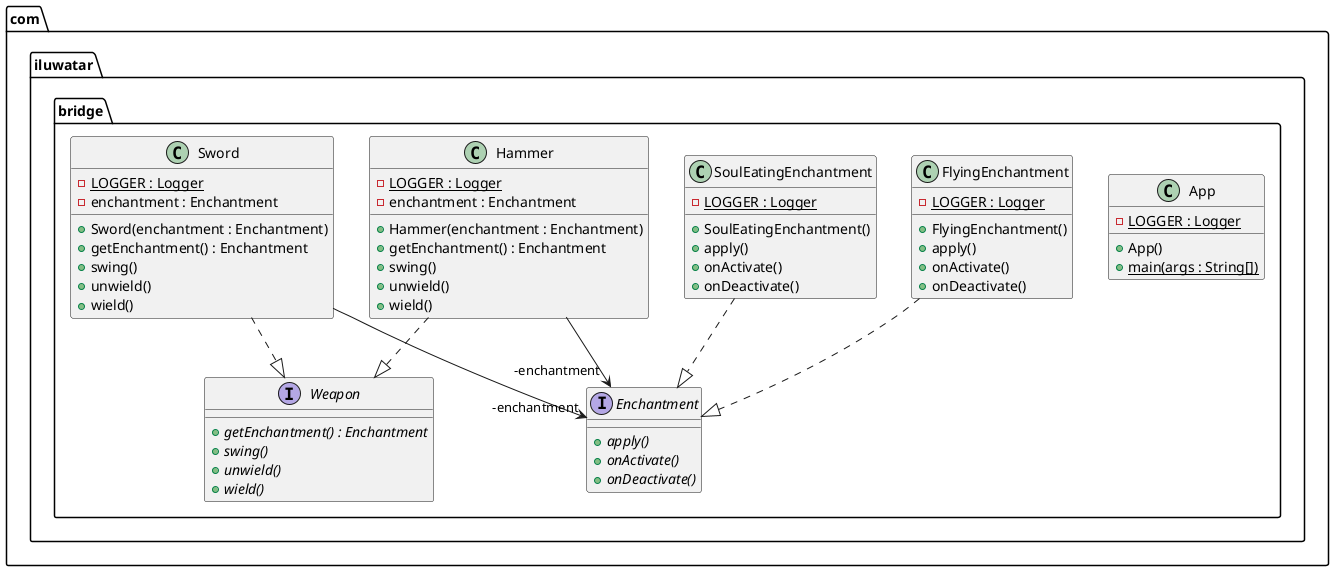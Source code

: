 @startuml
package com.iluwatar.bridge {
  class App {
    - LOGGER : Logger {static}
    + App()
    + main(args : String[]) {static}
  }
  interface Enchantment {
    + apply() {abstract}
    + onActivate() {abstract}
    + onDeactivate() {abstract}
  }
  class FlyingEnchantment {
    - LOGGER : Logger {static}
    + FlyingEnchantment()
    + apply()
    + onActivate()
    + onDeactivate()
  }
  class Hammer {
    - LOGGER : Logger {static}
    - enchantment : Enchantment
    + Hammer(enchantment : Enchantment)
    + getEnchantment() : Enchantment
    + swing()
    + unwield()
    + wield()
  }
  class SoulEatingEnchantment {
    - LOGGER : Logger {static}
    + SoulEatingEnchantment()
    + apply()
    + onActivate()
    + onDeactivate()
  }
  class Sword {
    - LOGGER : Logger {static}
    - enchantment : Enchantment
    + Sword(enchantment : Enchantment)
    + getEnchantment() : Enchantment
    + swing()
    + unwield()
    + wield()
  }
  interface Weapon {
    + getEnchantment() : Enchantment {abstract}
    + swing() {abstract}
    + unwield() {abstract}
    + wield() {abstract}
  }
}
Sword -->  "-enchantment" Enchantment
Hammer -->  "-enchantment" Enchantment
FlyingEnchantment ..|> Enchantment 
Hammer ..|> Weapon 
SoulEatingEnchantment ..|> Enchantment 
Sword ..|> Weapon 
@enduml